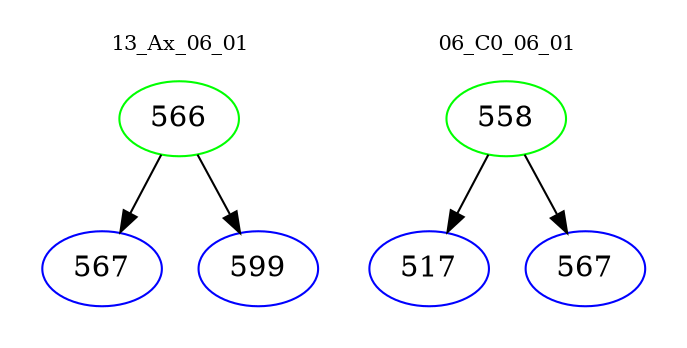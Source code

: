 digraph{
subgraph cluster_0 {
color = white
label = "13_Ax_06_01";
fontsize=10;
T0_566 [label="566", color="green"]
T0_566 -> T0_567 [color="black"]
T0_567 [label="567", color="blue"]
T0_566 -> T0_599 [color="black"]
T0_599 [label="599", color="blue"]
}
subgraph cluster_1 {
color = white
label = "06_C0_06_01";
fontsize=10;
T1_558 [label="558", color="green"]
T1_558 -> T1_517 [color="black"]
T1_517 [label="517", color="blue"]
T1_558 -> T1_567 [color="black"]
T1_567 [label="567", color="blue"]
}
}
